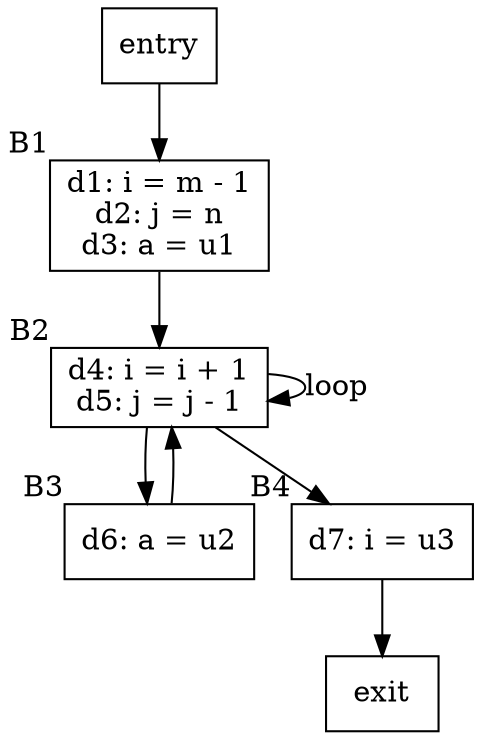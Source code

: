 digraph G {
    rankdir=TB;
    node [shape=rect];

    entry [label="entry", xlabel="", shape=rect];
    exit [label="exit", xlabel="", shape=rect];

    B1 [label="d1: i = m - 1\nd2: j = n\nd3: a = u1", xlabel="B1"];
    B2 [label="d4: i = i + 1\nd5: j = j - 1", xlabel="B2"];
    B3 [label="d6: a = u2", xlabel="B3"];
    B4 [label="d7: i = u3", xlabel="B4"];

    entry -> B1;
    B1 -> B2;
    B2 -> B3;
    B2 -> B4;
    B3 -> B2;
    B4 -> exit;
    B2 -> B2 [label="loop"];
}


